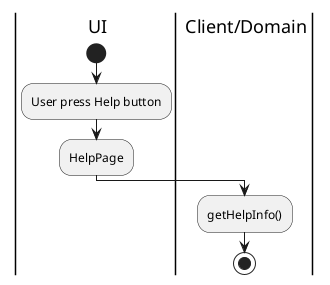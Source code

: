 @startuml
skinparam linetype ortho

|ui| UI
start

:User press Help button;

:HelpPage;


|cd| Client/Domain

:getHelpInfo();



stop
@enduml